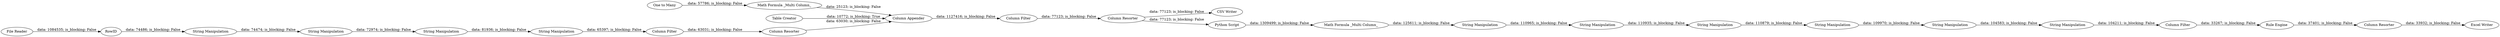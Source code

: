 digraph {
	"-6137876048749297826_7" [label="String Manipulation"]
	"-6137876048749297826_5" [label="String Manipulation"]
	"-6137876048749297826_3" [label="Column Resorter"]
	"-6137876048749297826_6" [label="String Manipulation"]
	"8800533989000486421_28" [label="String Manipulation"]
	"5042919288608145957_17" [label="Column Resorter"]
	"5042919288608145957_19" [label="CSV Writer"]
	"8800533989000486421_22" [label="String Manipulation"]
	"2511885342691774778_31" [label="String Manipulation"]
	"2511885342691774778_30" [label="String Manipulation"]
	"5042919288608145957_14" [label="Column Appender"]
	"8800533989000486421_26" [label="String Manipulation"]
	"-6137876048749297826_2" [label=RowID]
	"8800533989000486421_27" [label="String Manipulation"]
	"2511885342691774778_33" [label="Rule Engine"]
	"1942150387894499422_27" [label="Excel Writer"]
	"5042919288608145957_25" [label="Math Formula _Multi Column_"]
	"5042919288608145957_15" [label="One to Many"]
	"5042919288608145957_32" [label="Column Resorter"]
	"5042919288608145957_21" [label="Math Formula _Multi Column_"]
	"1942150387894499422_23" [label="File Reader"]
	"-6137876048749297826_8" [label="Column Filter"]
	"2511885342691774778_24" [label="Column Filter"]
	"5042919288608145957_18" [label="Python Script"]
	"-6137876048749297826_4" [label="String Manipulation"]
	"1942150387894499422_10" [label="Table Creator"]
	"5042919288608145957_16" [label="Column Filter"]
	"5042919288608145957_16" -> "5042919288608145957_17" [label="data: 77123; is_blocking: False"]
	"-6137876048749297826_5" -> "-6137876048749297826_6" [label="data: 72974; is_blocking: False"]
	"-6137876048749297826_7" -> "-6137876048749297826_8" [label="data: 65397; is_blocking: False"]
	"-6137876048749297826_2" -> "-6137876048749297826_4" [label="data: 74486; is_blocking: False"]
	"-6137876048749297826_8" -> "-6137876048749297826_3" [label="data: 63031; is_blocking: False"]
	"8800533989000486421_28" -> "2511885342691774778_30" [label="data: 109970; is_blocking: False"]
	"5042919288608145957_17" -> "5042919288608145957_19" [label="data: 77123; is_blocking: False"]
	"2511885342691774778_33" -> "5042919288608145957_32" [label="data: 37401; is_blocking: False"]
	"5042919288608145957_18" -> "5042919288608145957_21" [label="data: 1309499; is_blocking: False"]
	"5042919288608145957_25" -> "5042919288608145957_14" [label="data: 25123; is_blocking: False"]
	"2511885342691774778_24" -> "2511885342691774778_33" [label="data: 33267; is_blocking: False"]
	"5042919288608145957_15" -> "5042919288608145957_25" [label="data: 57786; is_blocking: False"]
	"8800533989000486421_27" -> "8800533989000486421_28" [label="data: 110879; is_blocking: False"]
	"1942150387894499422_10" -> "5042919288608145957_14" [label="data: 10772; is_blocking: True"]
	"-6137876048749297826_4" -> "-6137876048749297826_5" [label="data: 74474; is_blocking: False"]
	"2511885342691774778_30" -> "2511885342691774778_31" [label="data: 104583; is_blocking: False"]
	"2511885342691774778_31" -> "2511885342691774778_24" [label="data: 104211; is_blocking: False"]
	"1942150387894499422_23" -> "-6137876048749297826_2" [label="data: 1084535; is_blocking: False"]
	"-6137876048749297826_6" -> "-6137876048749297826_7" [label="data: 81936; is_blocking: False"]
	"8800533989000486421_26" -> "8800533989000486421_27" [label="data: 110935; is_blocking: False"]
	"5042919288608145957_14" -> "5042919288608145957_16" [label="data: 1127416; is_blocking: False"]
	"-6137876048749297826_3" -> "5042919288608145957_14" [label="data: 63030; is_blocking: False"]
	"8800533989000486421_22" -> "8800533989000486421_26" [label="data: 110965; is_blocking: False"]
	"5042919288608145957_21" -> "8800533989000486421_22" [label="data: 125611; is_blocking: False"]
	"5042919288608145957_32" -> "1942150387894499422_27" [label="data: 33932; is_blocking: False"]
	"5042919288608145957_17" -> "5042919288608145957_18" [label="data: 77123; is_blocking: False"]
	rankdir=LR
}
